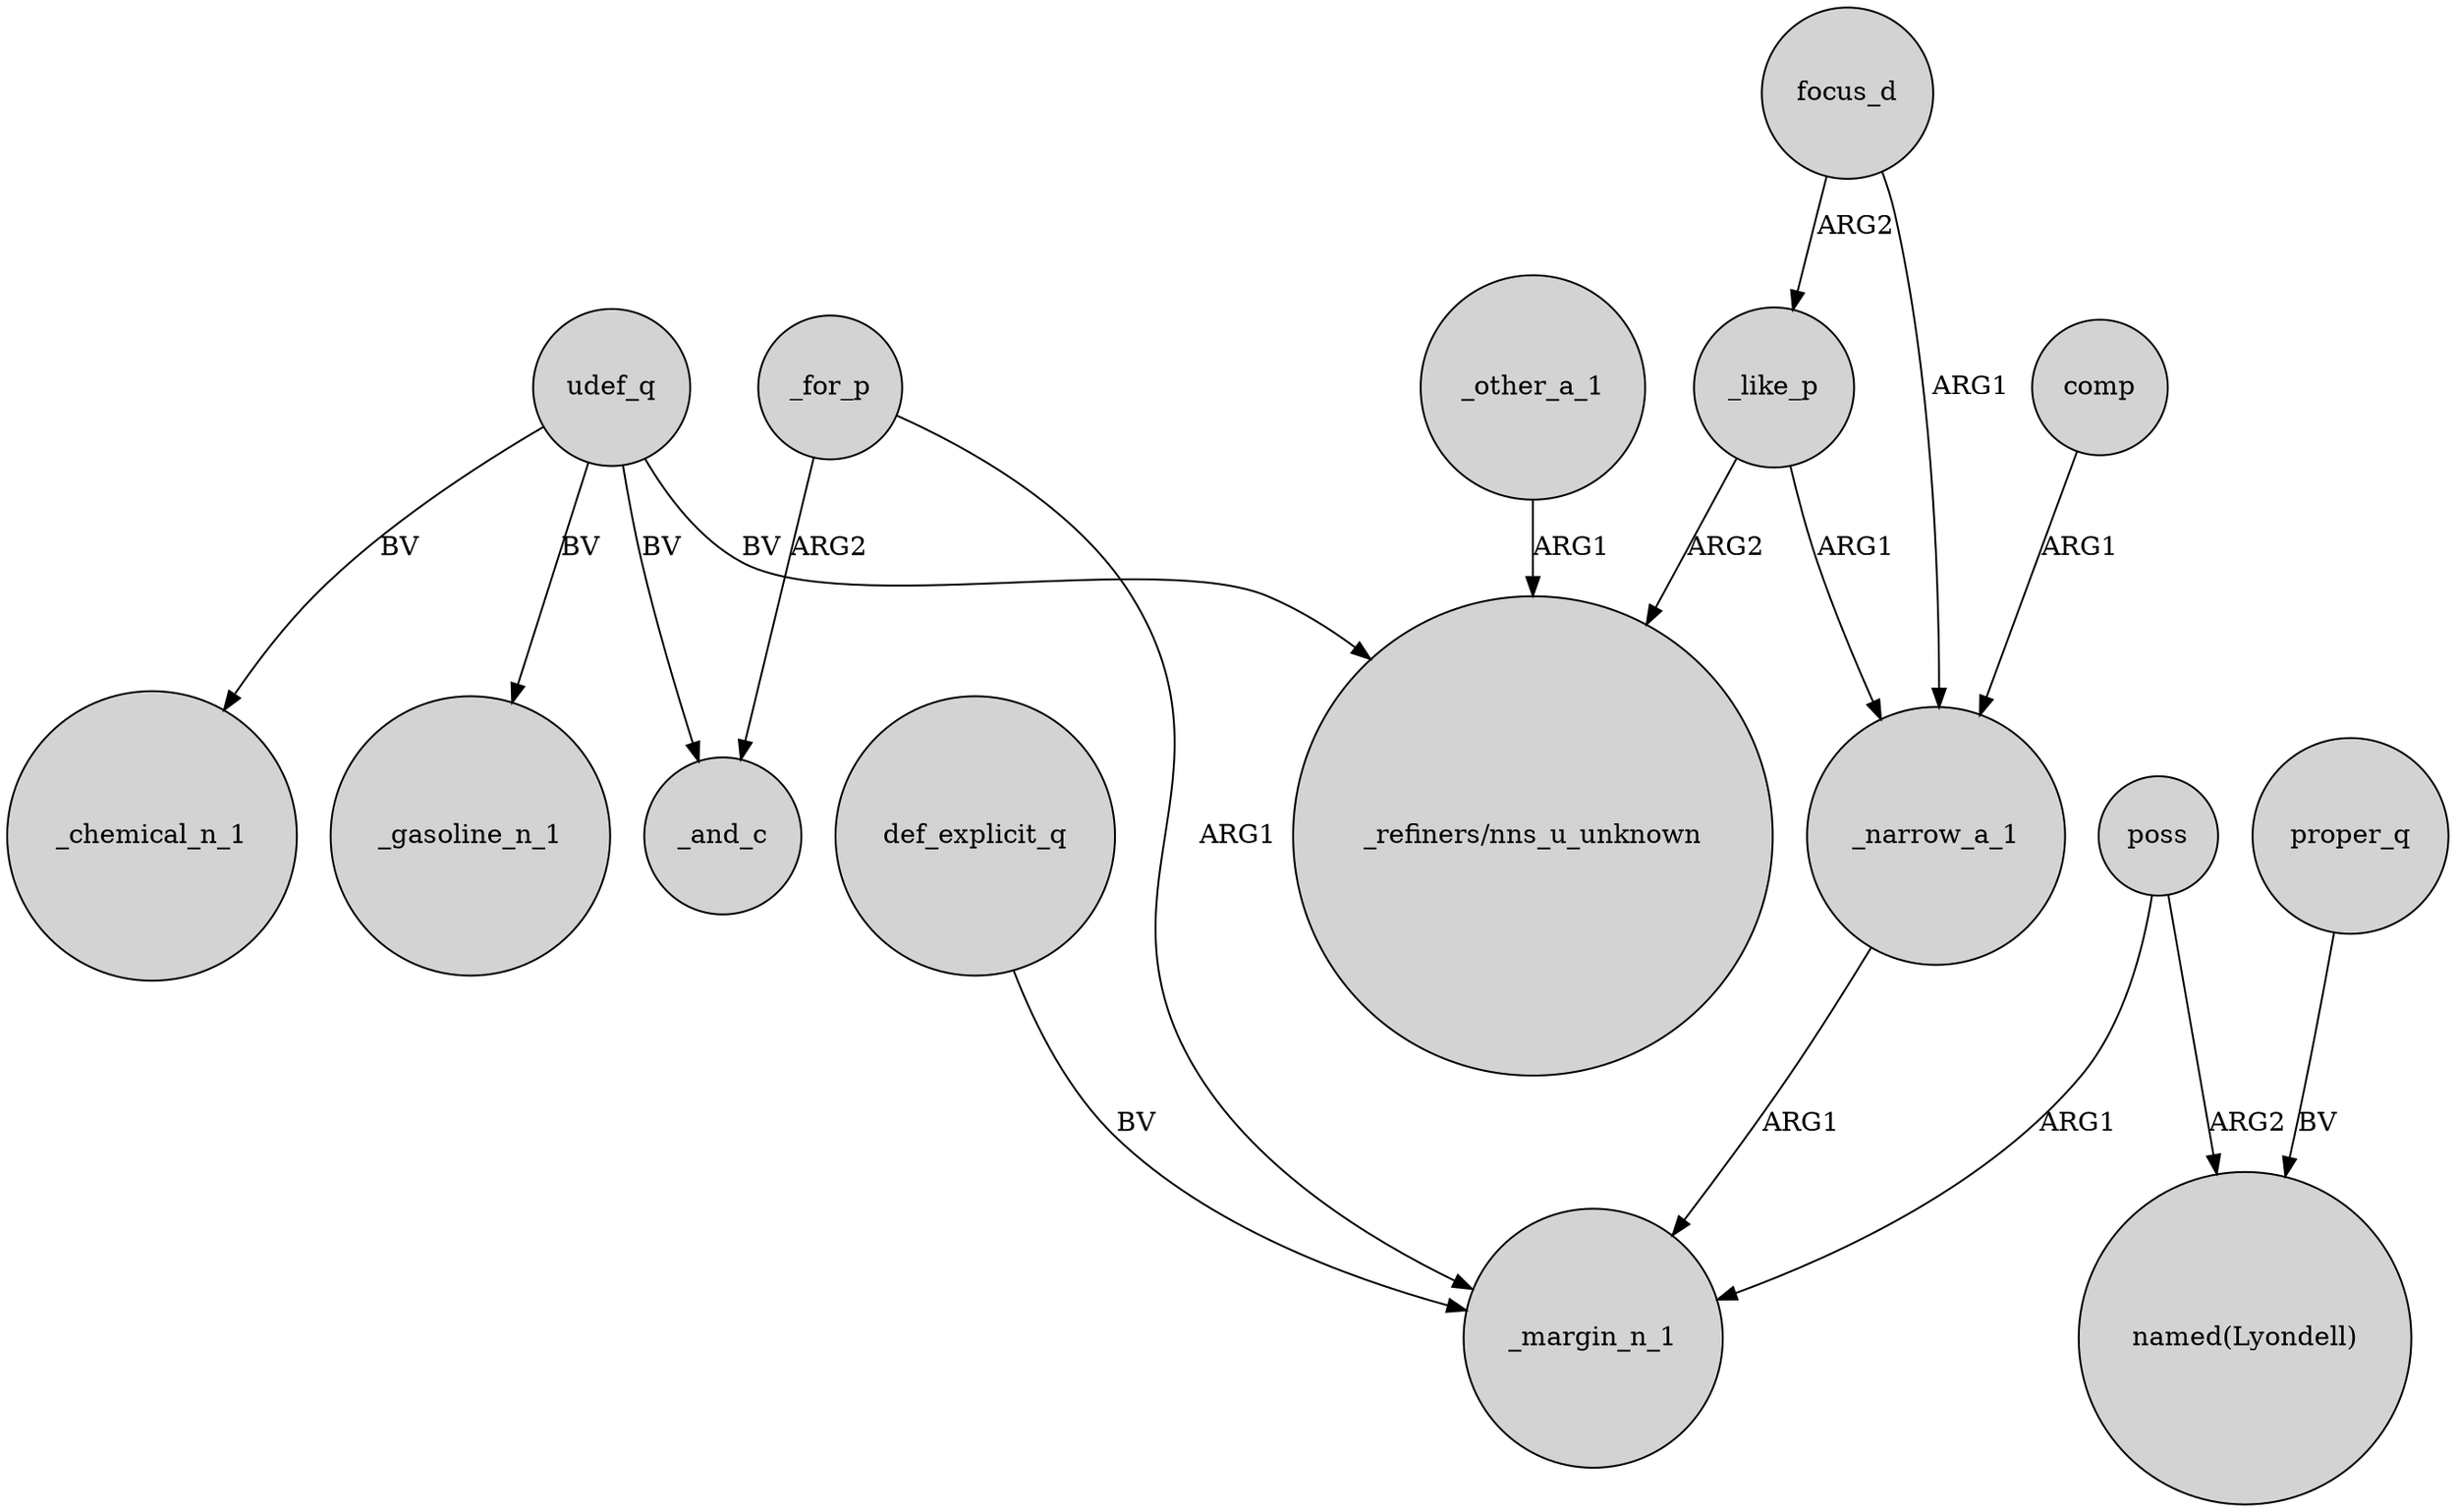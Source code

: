 digraph {
	node [shape=circle style=filled]
	_other_a_1 -> "_refiners/nns_u_unknown" [label=ARG1]
	_for_p -> _and_c [label=ARG2]
	udef_q -> _gasoline_n_1 [label=BV]
	poss -> "named(Lyondell)" [label=ARG2]
	_narrow_a_1 -> _margin_n_1 [label=ARG1]
	_like_p -> _narrow_a_1 [label=ARG1]
	poss -> _margin_n_1 [label=ARG1]
	focus_d -> _narrow_a_1 [label=ARG1]
	focus_d -> _like_p [label=ARG2]
	comp -> _narrow_a_1 [label=ARG1]
	udef_q -> "_refiners/nns_u_unknown" [label=BV]
	udef_q -> _and_c [label=BV]
	_like_p -> "_refiners/nns_u_unknown" [label=ARG2]
	_for_p -> _margin_n_1 [label=ARG1]
	proper_q -> "named(Lyondell)" [label=BV]
	def_explicit_q -> _margin_n_1 [label=BV]
	udef_q -> _chemical_n_1 [label=BV]
}
